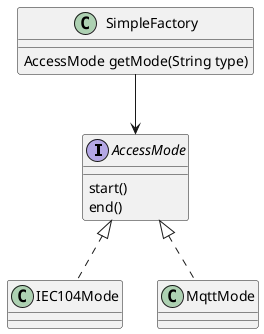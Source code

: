 @startuml


interface AccessMode

AccessMode <|.. IEC104Mode
AccessMode <|.. MqttMode

interface AccessMode {
start()
end()
}
class SimpleFactory{
 AccessMode getMode(String type)
}
SimpleFactory --> AccessMode

@enduml